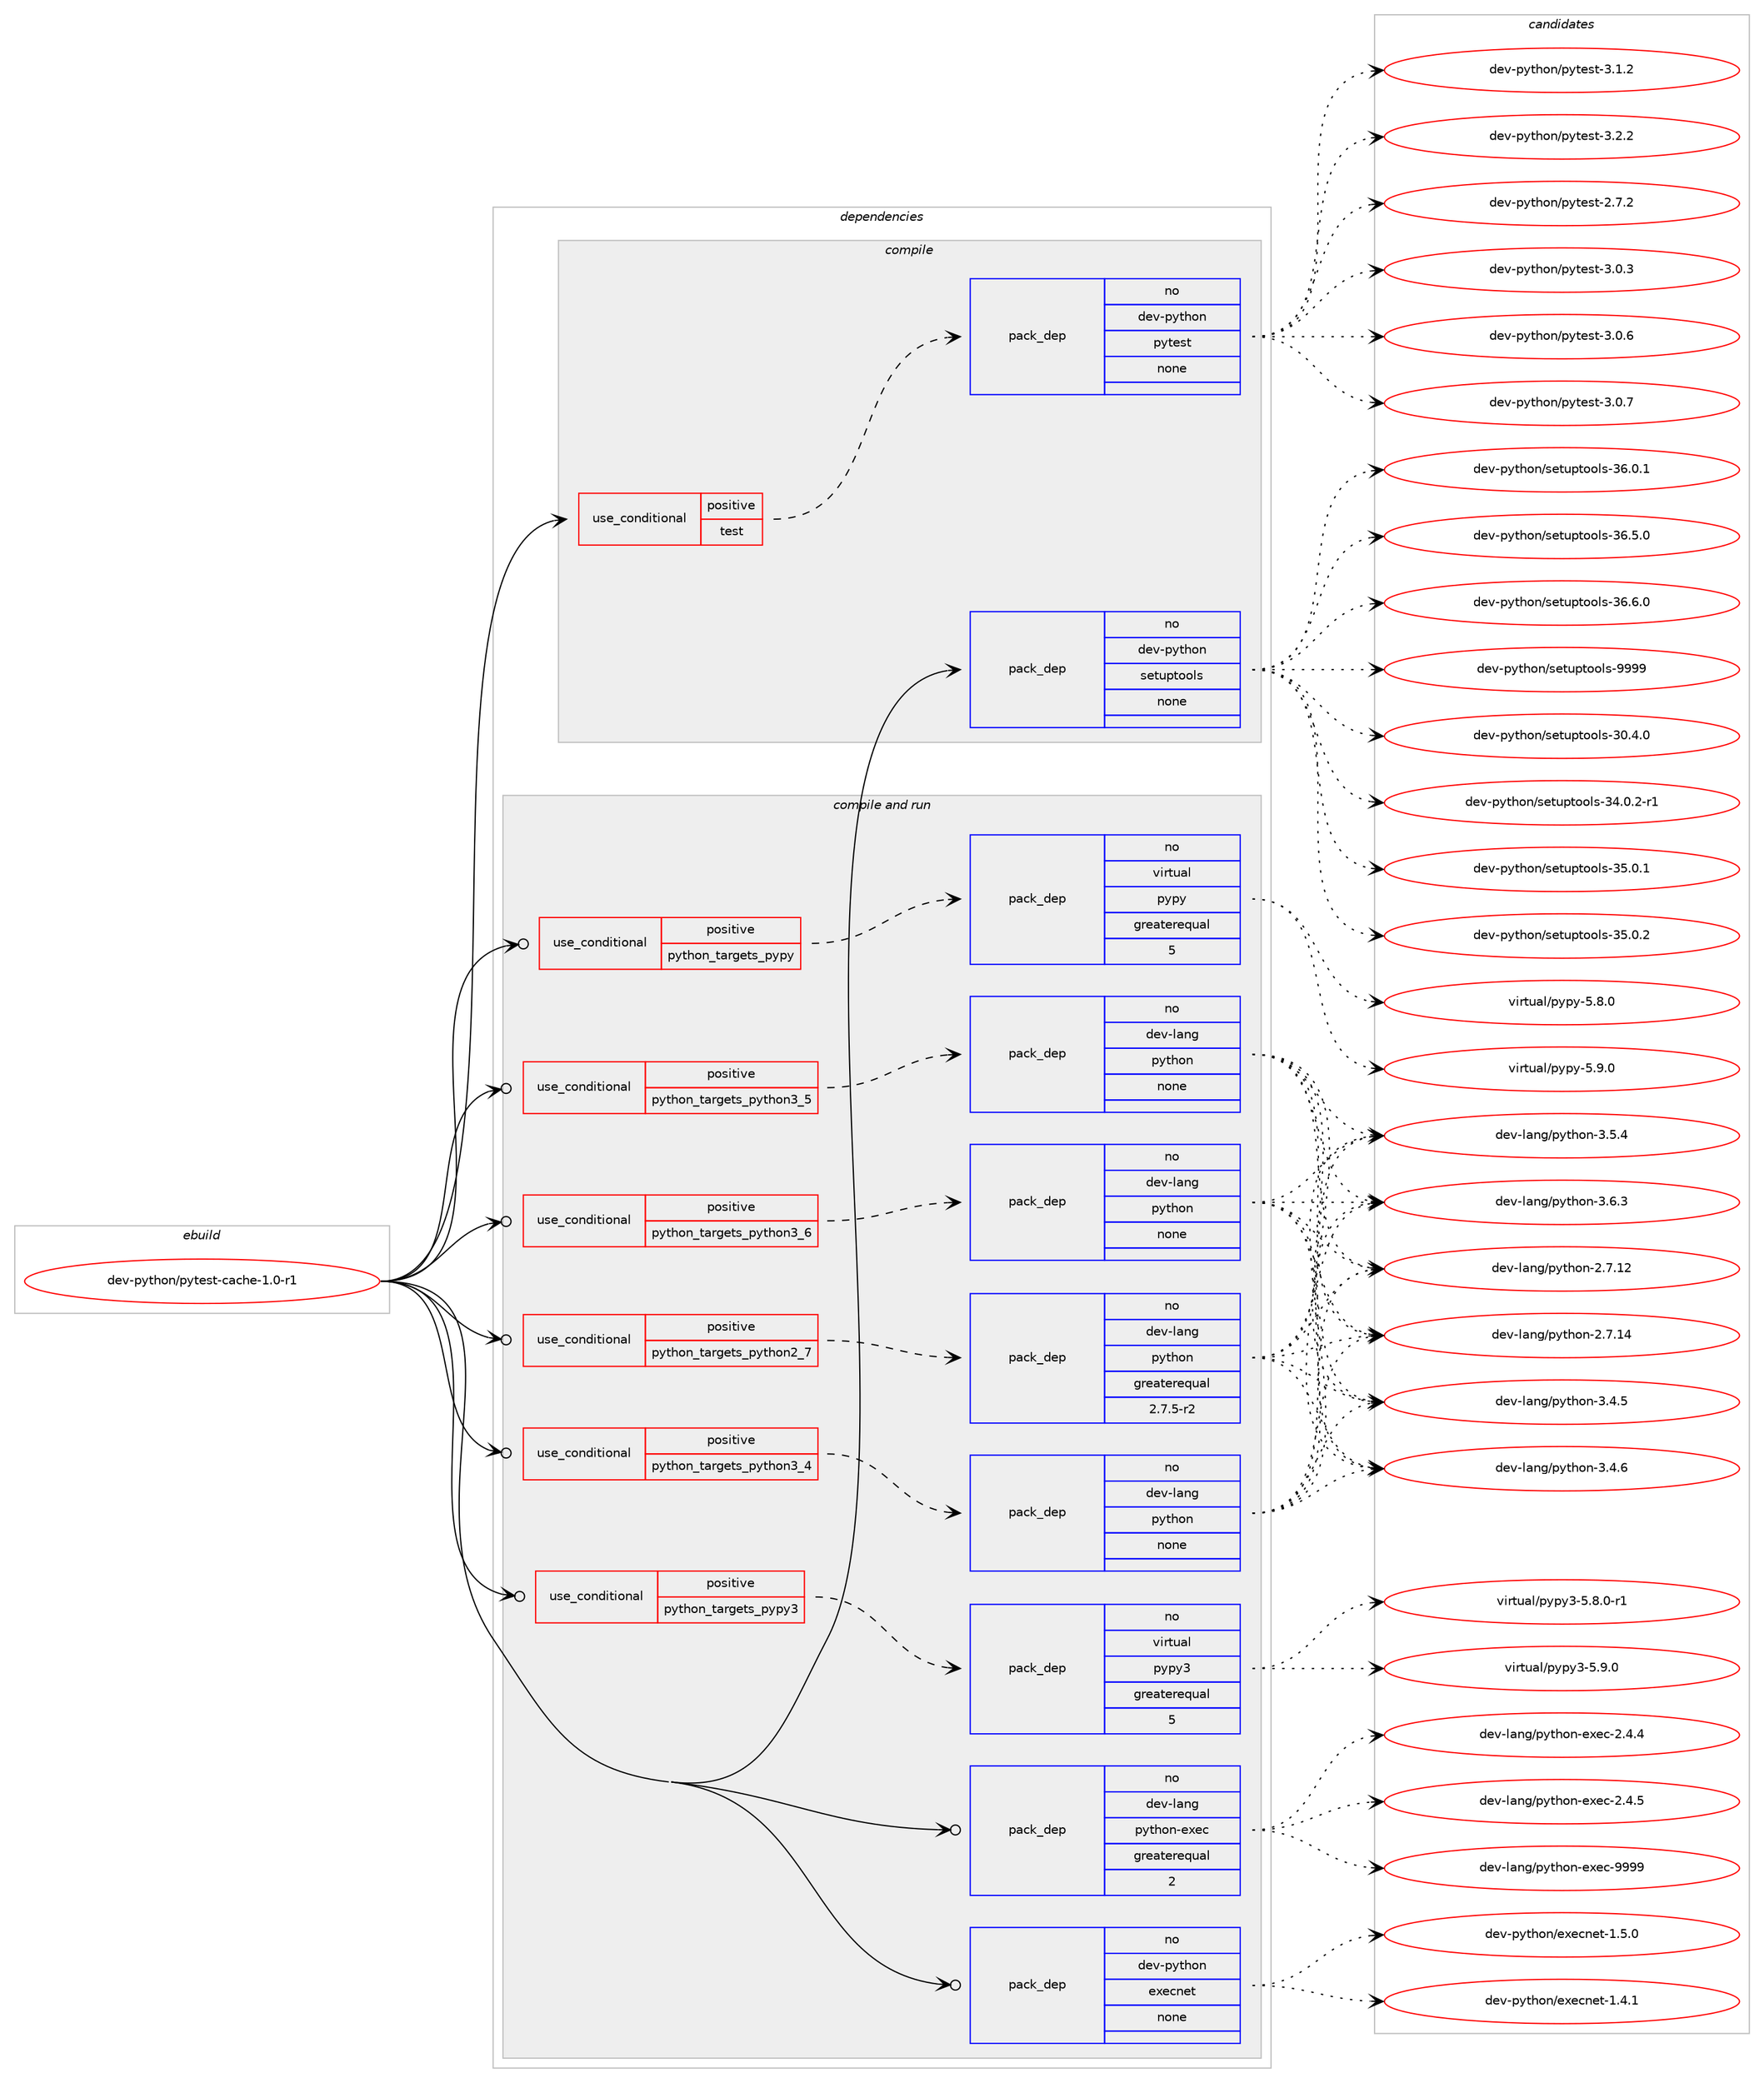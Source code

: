 digraph prolog {

# *************
# Graph options
# *************

newrank=true;
concentrate=true;
compound=true;
graph [rankdir=LR,fontname=Helvetica,fontsize=10,ranksep=1.5];#, ranksep=2.5, nodesep=0.2];
edge  [arrowhead=vee];
node  [fontname=Helvetica,fontsize=10];

# **********
# The ebuild
# **********

subgraph cluster_leftcol {
color=gray;
rank=same;
label=<<i>ebuild</i>>;
id [label="dev-python/pytest-cache-1.0-r1", color=red, width=4, href="../dev-python/pytest-cache-1.0-r1.svg"];
}

# ****************
# The dependencies
# ****************

subgraph cluster_midcol {
color=gray;
label=<<i>dependencies</i>>;
subgraph cluster_compile {
fillcolor="#eeeeee";
style=filled;
label=<<i>compile</i>>;
subgraph cond39515 {
dependency179709 [label=<<TABLE BORDER="0" CELLBORDER="1" CELLSPACING="0" CELLPADDING="4"><TR><TD ROWSPAN="3" CELLPADDING="10">use_conditional</TD></TR><TR><TD>positive</TD></TR><TR><TD>test</TD></TR></TABLE>>, shape=none, color=red];
subgraph pack136259 {
dependency179710 [label=<<TABLE BORDER="0" CELLBORDER="1" CELLSPACING="0" CELLPADDING="4" WIDTH="220"><TR><TD ROWSPAN="6" CELLPADDING="30">pack_dep</TD></TR><TR><TD WIDTH="110">no</TD></TR><TR><TD>dev-python</TD></TR><TR><TD>pytest</TD></TR><TR><TD>none</TD></TR><TR><TD></TD></TR></TABLE>>, shape=none, color=blue];
}
dependency179709:e -> dependency179710:w [weight=20,style="dashed",arrowhead="vee"];
}
id:e -> dependency179709:w [weight=20,style="solid",arrowhead="vee"];
subgraph pack136260 {
dependency179711 [label=<<TABLE BORDER="0" CELLBORDER="1" CELLSPACING="0" CELLPADDING="4" WIDTH="220"><TR><TD ROWSPAN="6" CELLPADDING="30">pack_dep</TD></TR><TR><TD WIDTH="110">no</TD></TR><TR><TD>dev-python</TD></TR><TR><TD>setuptools</TD></TR><TR><TD>none</TD></TR><TR><TD></TD></TR></TABLE>>, shape=none, color=blue];
}
id:e -> dependency179711:w [weight=20,style="solid",arrowhead="vee"];
}
subgraph cluster_compileandrun {
fillcolor="#eeeeee";
style=filled;
label=<<i>compile and run</i>>;
subgraph cond39516 {
dependency179712 [label=<<TABLE BORDER="0" CELLBORDER="1" CELLSPACING="0" CELLPADDING="4"><TR><TD ROWSPAN="3" CELLPADDING="10">use_conditional</TD></TR><TR><TD>positive</TD></TR><TR><TD>python_targets_pypy</TD></TR></TABLE>>, shape=none, color=red];
subgraph pack136261 {
dependency179713 [label=<<TABLE BORDER="0" CELLBORDER="1" CELLSPACING="0" CELLPADDING="4" WIDTH="220"><TR><TD ROWSPAN="6" CELLPADDING="30">pack_dep</TD></TR><TR><TD WIDTH="110">no</TD></TR><TR><TD>virtual</TD></TR><TR><TD>pypy</TD></TR><TR><TD>greaterequal</TD></TR><TR><TD>5</TD></TR></TABLE>>, shape=none, color=blue];
}
dependency179712:e -> dependency179713:w [weight=20,style="dashed",arrowhead="vee"];
}
id:e -> dependency179712:w [weight=20,style="solid",arrowhead="odotvee"];
subgraph cond39517 {
dependency179714 [label=<<TABLE BORDER="0" CELLBORDER="1" CELLSPACING="0" CELLPADDING="4"><TR><TD ROWSPAN="3" CELLPADDING="10">use_conditional</TD></TR><TR><TD>positive</TD></TR><TR><TD>python_targets_pypy3</TD></TR></TABLE>>, shape=none, color=red];
subgraph pack136262 {
dependency179715 [label=<<TABLE BORDER="0" CELLBORDER="1" CELLSPACING="0" CELLPADDING="4" WIDTH="220"><TR><TD ROWSPAN="6" CELLPADDING="30">pack_dep</TD></TR><TR><TD WIDTH="110">no</TD></TR><TR><TD>virtual</TD></TR><TR><TD>pypy3</TD></TR><TR><TD>greaterequal</TD></TR><TR><TD>5</TD></TR></TABLE>>, shape=none, color=blue];
}
dependency179714:e -> dependency179715:w [weight=20,style="dashed",arrowhead="vee"];
}
id:e -> dependency179714:w [weight=20,style="solid",arrowhead="odotvee"];
subgraph cond39518 {
dependency179716 [label=<<TABLE BORDER="0" CELLBORDER="1" CELLSPACING="0" CELLPADDING="4"><TR><TD ROWSPAN="3" CELLPADDING="10">use_conditional</TD></TR><TR><TD>positive</TD></TR><TR><TD>python_targets_python2_7</TD></TR></TABLE>>, shape=none, color=red];
subgraph pack136263 {
dependency179717 [label=<<TABLE BORDER="0" CELLBORDER="1" CELLSPACING="0" CELLPADDING="4" WIDTH="220"><TR><TD ROWSPAN="6" CELLPADDING="30">pack_dep</TD></TR><TR><TD WIDTH="110">no</TD></TR><TR><TD>dev-lang</TD></TR><TR><TD>python</TD></TR><TR><TD>greaterequal</TD></TR><TR><TD>2.7.5-r2</TD></TR></TABLE>>, shape=none, color=blue];
}
dependency179716:e -> dependency179717:w [weight=20,style="dashed",arrowhead="vee"];
}
id:e -> dependency179716:w [weight=20,style="solid",arrowhead="odotvee"];
subgraph cond39519 {
dependency179718 [label=<<TABLE BORDER="0" CELLBORDER="1" CELLSPACING="0" CELLPADDING="4"><TR><TD ROWSPAN="3" CELLPADDING="10">use_conditional</TD></TR><TR><TD>positive</TD></TR><TR><TD>python_targets_python3_4</TD></TR></TABLE>>, shape=none, color=red];
subgraph pack136264 {
dependency179719 [label=<<TABLE BORDER="0" CELLBORDER="1" CELLSPACING="0" CELLPADDING="4" WIDTH="220"><TR><TD ROWSPAN="6" CELLPADDING="30">pack_dep</TD></TR><TR><TD WIDTH="110">no</TD></TR><TR><TD>dev-lang</TD></TR><TR><TD>python</TD></TR><TR><TD>none</TD></TR><TR><TD></TD></TR></TABLE>>, shape=none, color=blue];
}
dependency179718:e -> dependency179719:w [weight=20,style="dashed",arrowhead="vee"];
}
id:e -> dependency179718:w [weight=20,style="solid",arrowhead="odotvee"];
subgraph cond39520 {
dependency179720 [label=<<TABLE BORDER="0" CELLBORDER="1" CELLSPACING="0" CELLPADDING="4"><TR><TD ROWSPAN="3" CELLPADDING="10">use_conditional</TD></TR><TR><TD>positive</TD></TR><TR><TD>python_targets_python3_5</TD></TR></TABLE>>, shape=none, color=red];
subgraph pack136265 {
dependency179721 [label=<<TABLE BORDER="0" CELLBORDER="1" CELLSPACING="0" CELLPADDING="4" WIDTH="220"><TR><TD ROWSPAN="6" CELLPADDING="30">pack_dep</TD></TR><TR><TD WIDTH="110">no</TD></TR><TR><TD>dev-lang</TD></TR><TR><TD>python</TD></TR><TR><TD>none</TD></TR><TR><TD></TD></TR></TABLE>>, shape=none, color=blue];
}
dependency179720:e -> dependency179721:w [weight=20,style="dashed",arrowhead="vee"];
}
id:e -> dependency179720:w [weight=20,style="solid",arrowhead="odotvee"];
subgraph cond39521 {
dependency179722 [label=<<TABLE BORDER="0" CELLBORDER="1" CELLSPACING="0" CELLPADDING="4"><TR><TD ROWSPAN="3" CELLPADDING="10">use_conditional</TD></TR><TR><TD>positive</TD></TR><TR><TD>python_targets_python3_6</TD></TR></TABLE>>, shape=none, color=red];
subgraph pack136266 {
dependency179723 [label=<<TABLE BORDER="0" CELLBORDER="1" CELLSPACING="0" CELLPADDING="4" WIDTH="220"><TR><TD ROWSPAN="6" CELLPADDING="30">pack_dep</TD></TR><TR><TD WIDTH="110">no</TD></TR><TR><TD>dev-lang</TD></TR><TR><TD>python</TD></TR><TR><TD>none</TD></TR><TR><TD></TD></TR></TABLE>>, shape=none, color=blue];
}
dependency179722:e -> dependency179723:w [weight=20,style="dashed",arrowhead="vee"];
}
id:e -> dependency179722:w [weight=20,style="solid",arrowhead="odotvee"];
subgraph pack136267 {
dependency179724 [label=<<TABLE BORDER="0" CELLBORDER="1" CELLSPACING="0" CELLPADDING="4" WIDTH="220"><TR><TD ROWSPAN="6" CELLPADDING="30">pack_dep</TD></TR><TR><TD WIDTH="110">no</TD></TR><TR><TD>dev-lang</TD></TR><TR><TD>python-exec</TD></TR><TR><TD>greaterequal</TD></TR><TR><TD>2</TD></TR></TABLE>>, shape=none, color=blue];
}
id:e -> dependency179724:w [weight=20,style="solid",arrowhead="odotvee"];
subgraph pack136268 {
dependency179725 [label=<<TABLE BORDER="0" CELLBORDER="1" CELLSPACING="0" CELLPADDING="4" WIDTH="220"><TR><TD ROWSPAN="6" CELLPADDING="30">pack_dep</TD></TR><TR><TD WIDTH="110">no</TD></TR><TR><TD>dev-python</TD></TR><TR><TD>execnet</TD></TR><TR><TD>none</TD></TR><TR><TD></TD></TR></TABLE>>, shape=none, color=blue];
}
id:e -> dependency179725:w [weight=20,style="solid",arrowhead="odotvee"];
}
subgraph cluster_run {
fillcolor="#eeeeee";
style=filled;
label=<<i>run</i>>;
}
}

# **************
# The candidates
# **************

subgraph cluster_choices {
rank=same;
color=gray;
label=<<i>candidates</i>>;

subgraph choice136259 {
color=black;
nodesep=1;
choice1001011184511212111610411111047112121116101115116455046554650 [label="dev-python/pytest-2.7.2", color=red, width=4,href="../dev-python/pytest-2.7.2.svg"];
choice1001011184511212111610411111047112121116101115116455146484651 [label="dev-python/pytest-3.0.3", color=red, width=4,href="../dev-python/pytest-3.0.3.svg"];
choice1001011184511212111610411111047112121116101115116455146484654 [label="dev-python/pytest-3.0.6", color=red, width=4,href="../dev-python/pytest-3.0.6.svg"];
choice1001011184511212111610411111047112121116101115116455146484655 [label="dev-python/pytest-3.0.7", color=red, width=4,href="../dev-python/pytest-3.0.7.svg"];
choice1001011184511212111610411111047112121116101115116455146494650 [label="dev-python/pytest-3.1.2", color=red, width=4,href="../dev-python/pytest-3.1.2.svg"];
choice1001011184511212111610411111047112121116101115116455146504650 [label="dev-python/pytest-3.2.2", color=red, width=4,href="../dev-python/pytest-3.2.2.svg"];
dependency179710:e -> choice1001011184511212111610411111047112121116101115116455046554650:w [style=dotted,weight="100"];
dependency179710:e -> choice1001011184511212111610411111047112121116101115116455146484651:w [style=dotted,weight="100"];
dependency179710:e -> choice1001011184511212111610411111047112121116101115116455146484654:w [style=dotted,weight="100"];
dependency179710:e -> choice1001011184511212111610411111047112121116101115116455146484655:w [style=dotted,weight="100"];
dependency179710:e -> choice1001011184511212111610411111047112121116101115116455146494650:w [style=dotted,weight="100"];
dependency179710:e -> choice1001011184511212111610411111047112121116101115116455146504650:w [style=dotted,weight="100"];
}
subgraph choice136260 {
color=black;
nodesep=1;
choice100101118451121211161041111104711510111611711211611111110811545514846524648 [label="dev-python/setuptools-30.4.0", color=red, width=4,href="../dev-python/setuptools-30.4.0.svg"];
choice1001011184511212111610411111047115101116117112116111111108115455152464846504511449 [label="dev-python/setuptools-34.0.2-r1", color=red, width=4,href="../dev-python/setuptools-34.0.2-r1.svg"];
choice100101118451121211161041111104711510111611711211611111110811545515346484649 [label="dev-python/setuptools-35.0.1", color=red, width=4,href="../dev-python/setuptools-35.0.1.svg"];
choice100101118451121211161041111104711510111611711211611111110811545515346484650 [label="dev-python/setuptools-35.0.2", color=red, width=4,href="../dev-python/setuptools-35.0.2.svg"];
choice100101118451121211161041111104711510111611711211611111110811545515446484649 [label="dev-python/setuptools-36.0.1", color=red, width=4,href="../dev-python/setuptools-36.0.1.svg"];
choice100101118451121211161041111104711510111611711211611111110811545515446534648 [label="dev-python/setuptools-36.5.0", color=red, width=4,href="../dev-python/setuptools-36.5.0.svg"];
choice100101118451121211161041111104711510111611711211611111110811545515446544648 [label="dev-python/setuptools-36.6.0", color=red, width=4,href="../dev-python/setuptools-36.6.0.svg"];
choice10010111845112121116104111110471151011161171121161111111081154557575757 [label="dev-python/setuptools-9999", color=red, width=4,href="../dev-python/setuptools-9999.svg"];
dependency179711:e -> choice100101118451121211161041111104711510111611711211611111110811545514846524648:w [style=dotted,weight="100"];
dependency179711:e -> choice1001011184511212111610411111047115101116117112116111111108115455152464846504511449:w [style=dotted,weight="100"];
dependency179711:e -> choice100101118451121211161041111104711510111611711211611111110811545515346484649:w [style=dotted,weight="100"];
dependency179711:e -> choice100101118451121211161041111104711510111611711211611111110811545515346484650:w [style=dotted,weight="100"];
dependency179711:e -> choice100101118451121211161041111104711510111611711211611111110811545515446484649:w [style=dotted,weight="100"];
dependency179711:e -> choice100101118451121211161041111104711510111611711211611111110811545515446534648:w [style=dotted,weight="100"];
dependency179711:e -> choice100101118451121211161041111104711510111611711211611111110811545515446544648:w [style=dotted,weight="100"];
dependency179711:e -> choice10010111845112121116104111110471151011161171121161111111081154557575757:w [style=dotted,weight="100"];
}
subgraph choice136261 {
color=black;
nodesep=1;
choice1181051141161179710847112121112121455346564648 [label="virtual/pypy-5.8.0", color=red, width=4,href="../virtual/pypy-5.8.0.svg"];
choice1181051141161179710847112121112121455346574648 [label="virtual/pypy-5.9.0", color=red, width=4,href="../virtual/pypy-5.9.0.svg"];
dependency179713:e -> choice1181051141161179710847112121112121455346564648:w [style=dotted,weight="100"];
dependency179713:e -> choice1181051141161179710847112121112121455346574648:w [style=dotted,weight="100"];
}
subgraph choice136262 {
color=black;
nodesep=1;
choice1181051141161179710847112121112121514553465646484511449 [label="virtual/pypy3-5.8.0-r1", color=red, width=4,href="../virtual/pypy3-5.8.0-r1.svg"];
choice118105114116117971084711212111212151455346574648 [label="virtual/pypy3-5.9.0", color=red, width=4,href="../virtual/pypy3-5.9.0.svg"];
dependency179715:e -> choice1181051141161179710847112121112121514553465646484511449:w [style=dotted,weight="100"];
dependency179715:e -> choice118105114116117971084711212111212151455346574648:w [style=dotted,weight="100"];
}
subgraph choice136263 {
color=black;
nodesep=1;
choice10010111845108971101034711212111610411111045504655464950 [label="dev-lang/python-2.7.12", color=red, width=4,href="../dev-lang/python-2.7.12.svg"];
choice10010111845108971101034711212111610411111045504655464952 [label="dev-lang/python-2.7.14", color=red, width=4,href="../dev-lang/python-2.7.14.svg"];
choice100101118451089711010347112121116104111110455146524653 [label="dev-lang/python-3.4.5", color=red, width=4,href="../dev-lang/python-3.4.5.svg"];
choice100101118451089711010347112121116104111110455146524654 [label="dev-lang/python-3.4.6", color=red, width=4,href="../dev-lang/python-3.4.6.svg"];
choice100101118451089711010347112121116104111110455146534652 [label="dev-lang/python-3.5.4", color=red, width=4,href="../dev-lang/python-3.5.4.svg"];
choice100101118451089711010347112121116104111110455146544651 [label="dev-lang/python-3.6.3", color=red, width=4,href="../dev-lang/python-3.6.3.svg"];
dependency179717:e -> choice10010111845108971101034711212111610411111045504655464950:w [style=dotted,weight="100"];
dependency179717:e -> choice10010111845108971101034711212111610411111045504655464952:w [style=dotted,weight="100"];
dependency179717:e -> choice100101118451089711010347112121116104111110455146524653:w [style=dotted,weight="100"];
dependency179717:e -> choice100101118451089711010347112121116104111110455146524654:w [style=dotted,weight="100"];
dependency179717:e -> choice100101118451089711010347112121116104111110455146534652:w [style=dotted,weight="100"];
dependency179717:e -> choice100101118451089711010347112121116104111110455146544651:w [style=dotted,weight="100"];
}
subgraph choice136264 {
color=black;
nodesep=1;
choice10010111845108971101034711212111610411111045504655464950 [label="dev-lang/python-2.7.12", color=red, width=4,href="../dev-lang/python-2.7.12.svg"];
choice10010111845108971101034711212111610411111045504655464952 [label="dev-lang/python-2.7.14", color=red, width=4,href="../dev-lang/python-2.7.14.svg"];
choice100101118451089711010347112121116104111110455146524653 [label="dev-lang/python-3.4.5", color=red, width=4,href="../dev-lang/python-3.4.5.svg"];
choice100101118451089711010347112121116104111110455146524654 [label="dev-lang/python-3.4.6", color=red, width=4,href="../dev-lang/python-3.4.6.svg"];
choice100101118451089711010347112121116104111110455146534652 [label="dev-lang/python-3.5.4", color=red, width=4,href="../dev-lang/python-3.5.4.svg"];
choice100101118451089711010347112121116104111110455146544651 [label="dev-lang/python-3.6.3", color=red, width=4,href="../dev-lang/python-3.6.3.svg"];
dependency179719:e -> choice10010111845108971101034711212111610411111045504655464950:w [style=dotted,weight="100"];
dependency179719:e -> choice10010111845108971101034711212111610411111045504655464952:w [style=dotted,weight="100"];
dependency179719:e -> choice100101118451089711010347112121116104111110455146524653:w [style=dotted,weight="100"];
dependency179719:e -> choice100101118451089711010347112121116104111110455146524654:w [style=dotted,weight="100"];
dependency179719:e -> choice100101118451089711010347112121116104111110455146534652:w [style=dotted,weight="100"];
dependency179719:e -> choice100101118451089711010347112121116104111110455146544651:w [style=dotted,weight="100"];
}
subgraph choice136265 {
color=black;
nodesep=1;
choice10010111845108971101034711212111610411111045504655464950 [label="dev-lang/python-2.7.12", color=red, width=4,href="../dev-lang/python-2.7.12.svg"];
choice10010111845108971101034711212111610411111045504655464952 [label="dev-lang/python-2.7.14", color=red, width=4,href="../dev-lang/python-2.7.14.svg"];
choice100101118451089711010347112121116104111110455146524653 [label="dev-lang/python-3.4.5", color=red, width=4,href="../dev-lang/python-3.4.5.svg"];
choice100101118451089711010347112121116104111110455146524654 [label="dev-lang/python-3.4.6", color=red, width=4,href="../dev-lang/python-3.4.6.svg"];
choice100101118451089711010347112121116104111110455146534652 [label="dev-lang/python-3.5.4", color=red, width=4,href="../dev-lang/python-3.5.4.svg"];
choice100101118451089711010347112121116104111110455146544651 [label="dev-lang/python-3.6.3", color=red, width=4,href="../dev-lang/python-3.6.3.svg"];
dependency179721:e -> choice10010111845108971101034711212111610411111045504655464950:w [style=dotted,weight="100"];
dependency179721:e -> choice10010111845108971101034711212111610411111045504655464952:w [style=dotted,weight="100"];
dependency179721:e -> choice100101118451089711010347112121116104111110455146524653:w [style=dotted,weight="100"];
dependency179721:e -> choice100101118451089711010347112121116104111110455146524654:w [style=dotted,weight="100"];
dependency179721:e -> choice100101118451089711010347112121116104111110455146534652:w [style=dotted,weight="100"];
dependency179721:e -> choice100101118451089711010347112121116104111110455146544651:w [style=dotted,weight="100"];
}
subgraph choice136266 {
color=black;
nodesep=1;
choice10010111845108971101034711212111610411111045504655464950 [label="dev-lang/python-2.7.12", color=red, width=4,href="../dev-lang/python-2.7.12.svg"];
choice10010111845108971101034711212111610411111045504655464952 [label="dev-lang/python-2.7.14", color=red, width=4,href="../dev-lang/python-2.7.14.svg"];
choice100101118451089711010347112121116104111110455146524653 [label="dev-lang/python-3.4.5", color=red, width=4,href="../dev-lang/python-3.4.5.svg"];
choice100101118451089711010347112121116104111110455146524654 [label="dev-lang/python-3.4.6", color=red, width=4,href="../dev-lang/python-3.4.6.svg"];
choice100101118451089711010347112121116104111110455146534652 [label="dev-lang/python-3.5.4", color=red, width=4,href="../dev-lang/python-3.5.4.svg"];
choice100101118451089711010347112121116104111110455146544651 [label="dev-lang/python-3.6.3", color=red, width=4,href="../dev-lang/python-3.6.3.svg"];
dependency179723:e -> choice10010111845108971101034711212111610411111045504655464950:w [style=dotted,weight="100"];
dependency179723:e -> choice10010111845108971101034711212111610411111045504655464952:w [style=dotted,weight="100"];
dependency179723:e -> choice100101118451089711010347112121116104111110455146524653:w [style=dotted,weight="100"];
dependency179723:e -> choice100101118451089711010347112121116104111110455146524654:w [style=dotted,weight="100"];
dependency179723:e -> choice100101118451089711010347112121116104111110455146534652:w [style=dotted,weight="100"];
dependency179723:e -> choice100101118451089711010347112121116104111110455146544651:w [style=dotted,weight="100"];
}
subgraph choice136267 {
color=black;
nodesep=1;
choice1001011184510897110103471121211161041111104510112010199455046524652 [label="dev-lang/python-exec-2.4.4", color=red, width=4,href="../dev-lang/python-exec-2.4.4.svg"];
choice1001011184510897110103471121211161041111104510112010199455046524653 [label="dev-lang/python-exec-2.4.5", color=red, width=4,href="../dev-lang/python-exec-2.4.5.svg"];
choice10010111845108971101034711212111610411111045101120101994557575757 [label="dev-lang/python-exec-9999", color=red, width=4,href="../dev-lang/python-exec-9999.svg"];
dependency179724:e -> choice1001011184510897110103471121211161041111104510112010199455046524652:w [style=dotted,weight="100"];
dependency179724:e -> choice1001011184510897110103471121211161041111104510112010199455046524653:w [style=dotted,weight="100"];
dependency179724:e -> choice10010111845108971101034711212111610411111045101120101994557575757:w [style=dotted,weight="100"];
}
subgraph choice136268 {
color=black;
nodesep=1;
choice100101118451121211161041111104710112010199110101116454946524649 [label="dev-python/execnet-1.4.1", color=red, width=4,href="../dev-python/execnet-1.4.1.svg"];
choice100101118451121211161041111104710112010199110101116454946534648 [label="dev-python/execnet-1.5.0", color=red, width=4,href="../dev-python/execnet-1.5.0.svg"];
dependency179725:e -> choice100101118451121211161041111104710112010199110101116454946524649:w [style=dotted,weight="100"];
dependency179725:e -> choice100101118451121211161041111104710112010199110101116454946534648:w [style=dotted,weight="100"];
}
}

}
